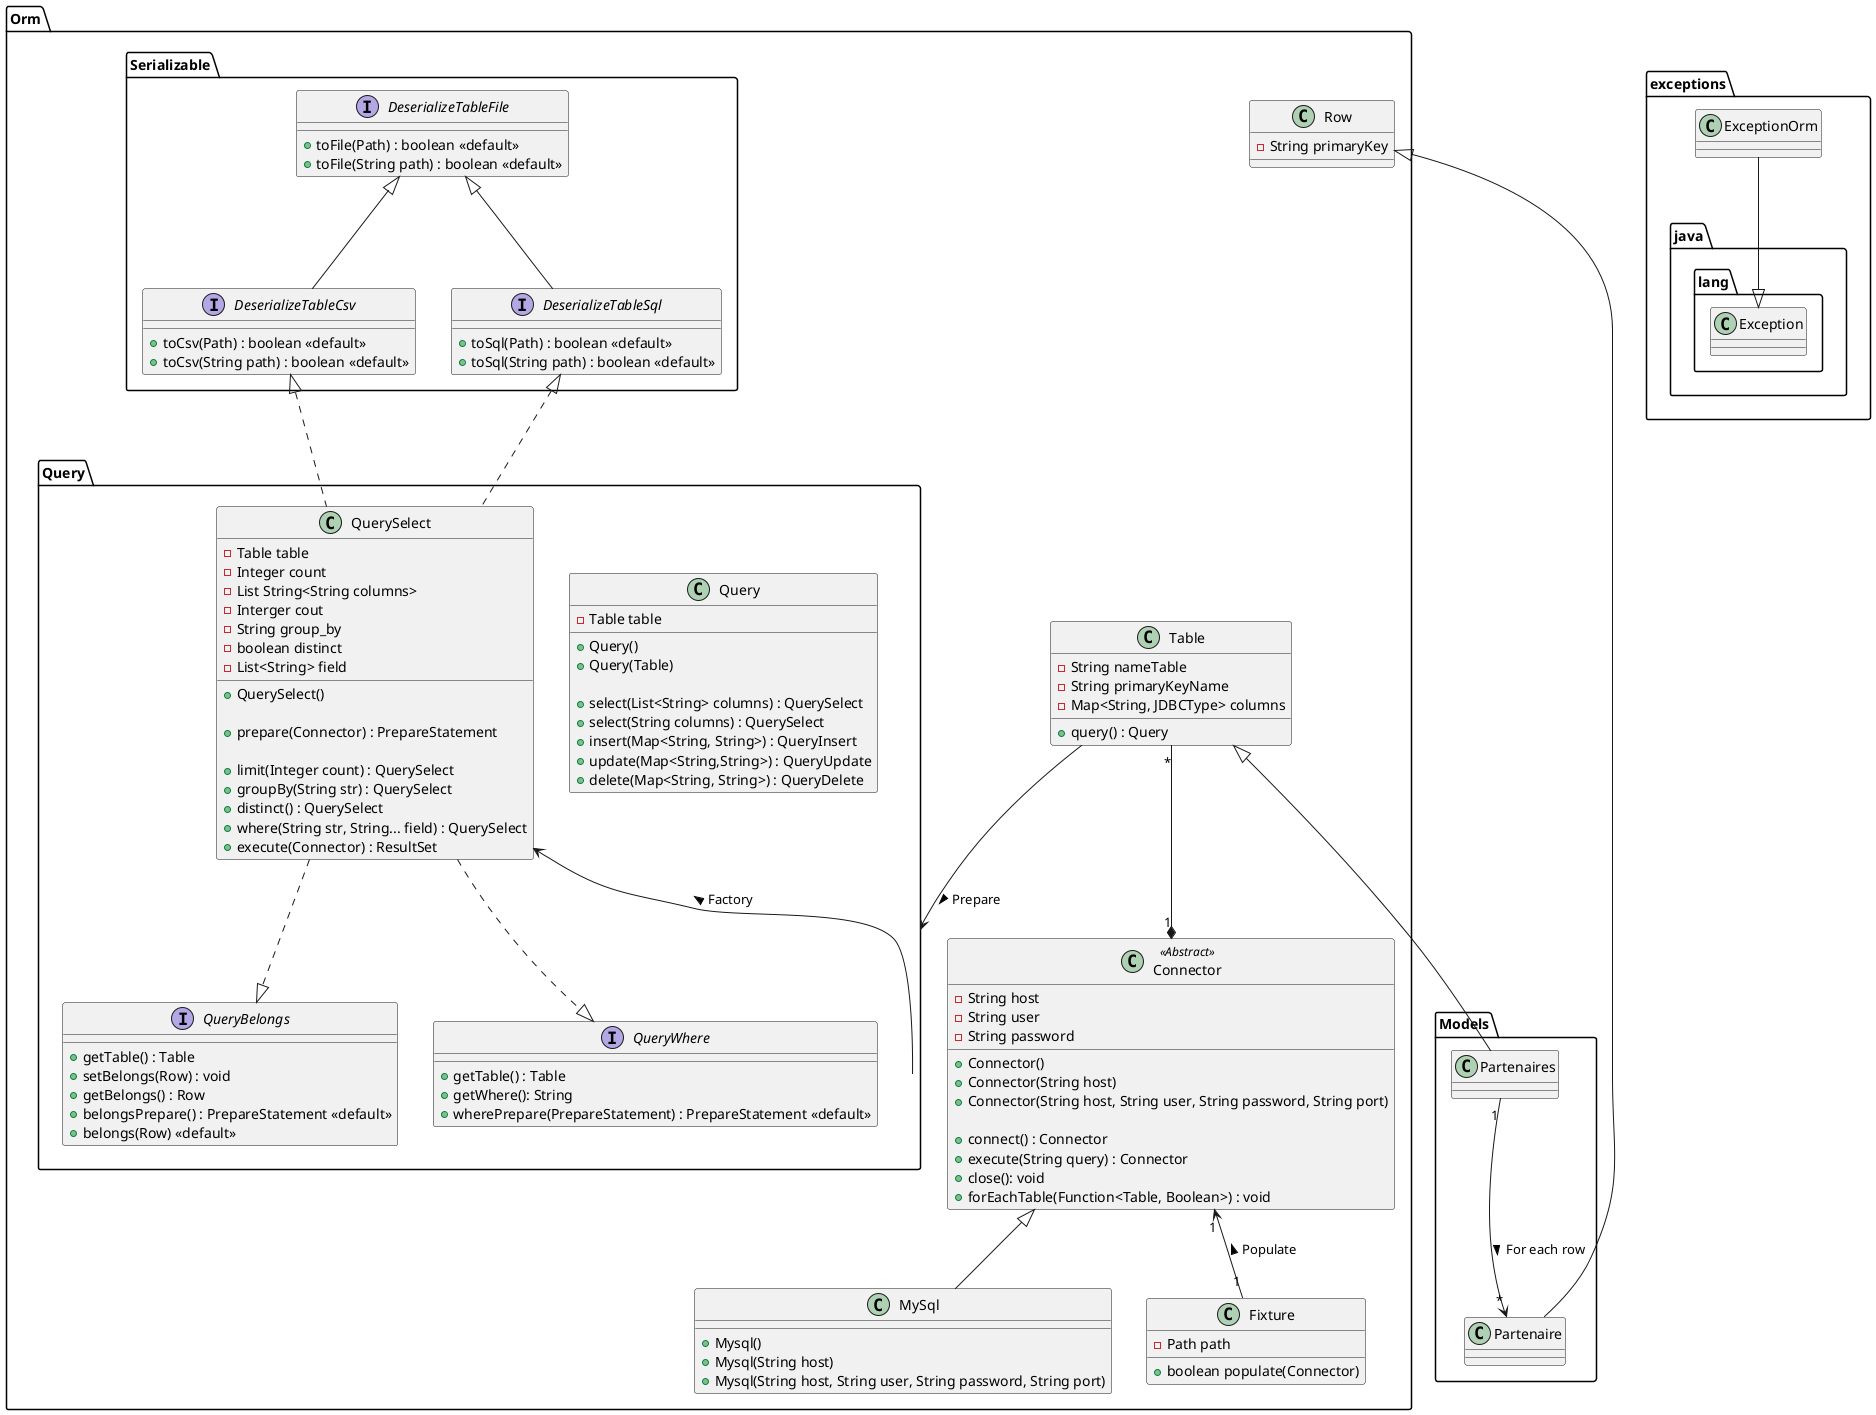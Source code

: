@startuml

package Orm {

package Serializable {

interface DeserializeTableFile {
    + toFile(Path) : boolean <<default>>
    + toFile(String path) : boolean <<default>>
}

interface DeserializeTableCsv{
    + toCsv(Path) : boolean <<default>>
    + toCsv(String path) : boolean <<default>>
}

interface DeserializeTableSql{
    + toSql(Path) : boolean <<default>>
    + toSql(String path) : boolean <<default>>
}

}

class Connector <<Abstract>> {
    - String host
    - String user
    - String password

    + Connector()
    + Connector(String host)
    + Connector(String host, String user, String password, String port)

    + connect() : Connector
    + execute(String query) : Connector
    + close(): void
    + forEachTable(Function<Table, Boolean>) : void
}

class MySql {
    + Mysql()
    + Mysql(String host)
    + Mysql(String host, String user, String password, String port)
}

package Query {
class Query {
    - Table table

    + Query()
    + Query(Table)

    + select(List<String> columns) : QuerySelect
    + select(String columns) : QuerySelect
    + insert(Map<String, String>) : QueryInsert
    + update(Map<String,String>) : QueryUpdate
    + delete(Map<String, String>) : QueryDelete
}


interface QueryBelongs {
     + getTable() : Table
     + setBelongs(Row) : void
     + getBelongs() : Row
     + belongsPrepare() : PrepareStatement <<default>>
     + belongs(Row) <<default>>
}

interface QueryWhere {
     + getTable() : Table
     + getWhere(): String
     + wherePrepare(PrepareStatement) : PrepareStatement <<default>>
}

class QuerySelect {
    - Table table
    - Integer count
    - List String<String columns>
    - Interger cout
    - String group_by
    - boolean distinct
    - List<String> field

    + QuerySelect()

    + prepare(Connector) : PrepareStatement

    + limit(Integer count) : QuerySelect
    + groupBy(String str) : QuerySelect
    + distinct() : QuerySelect
    + where(String str, String... field) : QuerySelect
    + execute(Connector) : ResultSet
}

}

class Table {
    - String nameTable
    - String primaryKeyName
    - Map<String, JDBCType> columns
    + query() : Query
}

class Row {
    - String primaryKey
}

class Fixture {
    - Path path
    + boolean populate(Connector)
}

Connector <|-- MySql
Table "*" --* "1" Connector
Table --> Query : Prepare >
Connector "1" <-- "1" Fixture : Populate <

QuerySelect <-- Query : Factory <
QuerySelect ..|> QueryWhere
QuerySelect ..|> QueryBelongs

DeserializeTableSql  <|.. QuerySelect
DeserializeTableCsv  <|.. QuerySelect
DeserializeTableFile  <|-- DeserializeTableCsv
DeserializeTableFile  <|-- DeserializeTableSql
}

package Models {
    class Partenaires {

    }

    class Partenaire {
        
    }

    Table <|-- Partenaires
    Row <|-- Partenaire
    Partenaires "1" --> "*" Partenaire : For each row >
}

package exceptions {
    class ExceptionOrm {

    }

    ExceptionOrm --|> java.lang.Exception
}

@enduml
